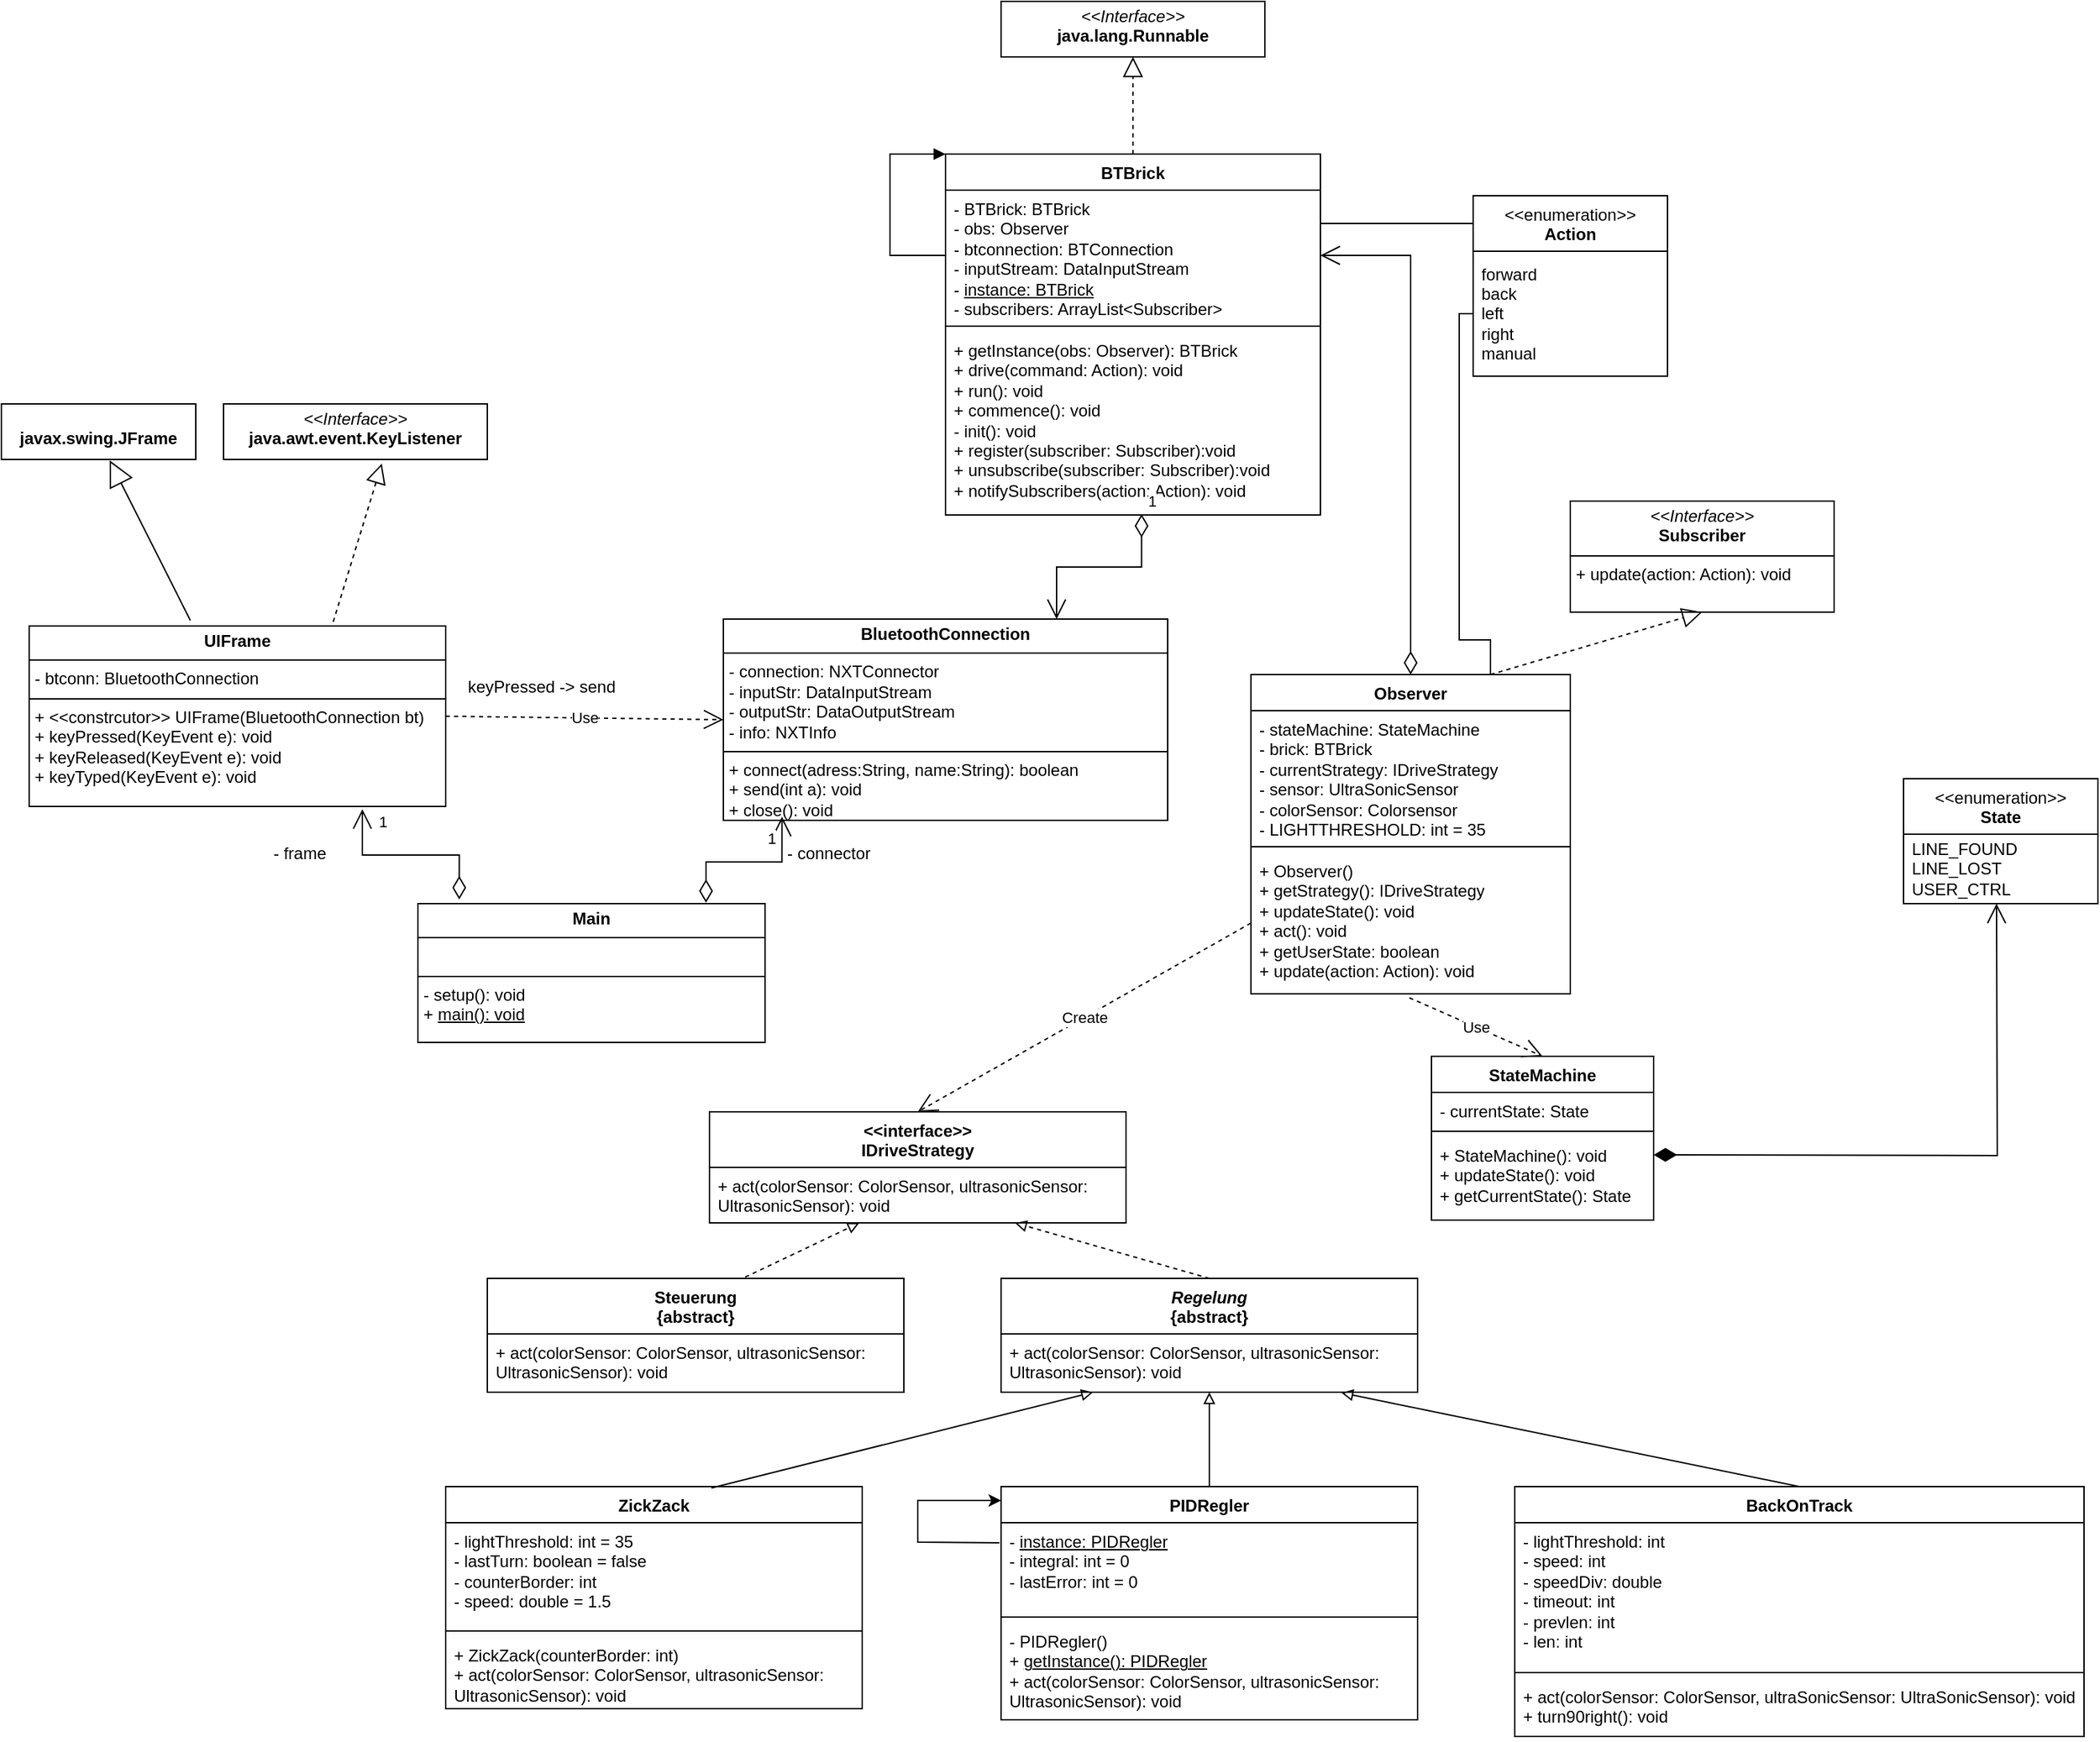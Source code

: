 <mxfile version="24.2.5" type="device">
  <diagram name="Seite-1" id="zfNhT6PyWQpC1gRaRfNo">
    <mxGraphModel dx="2261" dy="3245" grid="1" gridSize="10" guides="1" tooltips="1" connect="1" arrows="1" fold="1" page="1" pageScale="1" pageWidth="827" pageHeight="1169" math="0" shadow="0">
      <root>
        <mxCell id="0" />
        <mxCell id="1" parent="0" />
        <mxCell id="h_EhIec51e4aAT2pveXO-1" value="BTBrick" style="swimlane;fontStyle=1;align=center;verticalAlign=top;childLayout=stackLayout;horizontal=1;startSize=26;horizontalStack=0;resizeParent=1;resizeParentMax=0;resizeLast=0;collapsible=1;marginBottom=0;whiteSpace=wrap;html=1;" parent="1" vertex="1">
          <mxGeometry x="-90" y="-1300" width="270" height="260" as="geometry" />
        </mxCell>
        <mxCell id="h_EhIec51e4aAT2pveXO-2" value="&lt;div&gt;- BTBrick: BTBrick&lt;/div&gt;&lt;div&gt;- obs: Observer&lt;/div&gt;- btconnection: BTConnection&lt;div&gt;- inputStream: DataInputStream&lt;/div&gt;&lt;div&gt;- &lt;u&gt;instance: BTBrick&lt;/u&gt;&lt;/div&gt;&lt;div&gt;- subscribers: ArrayList&amp;lt;Subscriber&amp;gt;&lt;/div&gt;" style="text;strokeColor=none;fillColor=none;align=left;verticalAlign=top;spacingLeft=4;spacingRight=4;overflow=hidden;rotatable=0;points=[[0,0.5],[1,0.5]];portConstraint=eastwest;whiteSpace=wrap;html=1;" parent="h_EhIec51e4aAT2pveXO-1" vertex="1">
          <mxGeometry y="26" width="270" height="94" as="geometry" />
        </mxCell>
        <mxCell id="h_EhIec51e4aAT2pveXO-3" value="" style="line;strokeWidth=1;fillColor=none;align=left;verticalAlign=middle;spacingTop=-1;spacingLeft=3;spacingRight=3;rotatable=0;labelPosition=right;points=[];portConstraint=eastwest;strokeColor=inherit;" parent="h_EhIec51e4aAT2pveXO-1" vertex="1">
          <mxGeometry y="120" width="270" height="8" as="geometry" />
        </mxCell>
        <mxCell id="h_EhIec51e4aAT2pveXO-4" value="+ getInstance(obs: Observer): BTBrick&lt;div&gt;+ drive(command: Action): void&lt;/div&gt;&lt;div&gt;+ run(): void&lt;/div&gt;&lt;div&gt;+ commence(): void&lt;/div&gt;&lt;div&gt;- init(): void&lt;/div&gt;&lt;div&gt;&lt;div&gt;+ register(subscriber: Subscriber):void&lt;/div&gt;&lt;div&gt;+ unsubscribe(subscriber: Subscriber):void&lt;br&gt;&lt;/div&gt;&lt;div&gt;+ notifySubscribers(action: Action): void&lt;/div&gt;&lt;/div&gt;" style="text;strokeColor=none;fillColor=none;align=left;verticalAlign=top;spacingLeft=4;spacingRight=4;overflow=hidden;rotatable=0;points=[[0,0.5],[1,0.5]];portConstraint=eastwest;whiteSpace=wrap;html=1;" parent="h_EhIec51e4aAT2pveXO-1" vertex="1">
          <mxGeometry y="128" width="270" height="132" as="geometry" />
        </mxCell>
        <mxCell id="pmpGC_5b5mAyse95KwQB-4" value="" style="html=1;verticalAlign=bottom;endArrow=block;curved=0;rounded=0;exitX=0;exitY=0.5;exitDx=0;exitDy=0;entryX=0;entryY=0;entryDx=0;entryDy=0;" parent="h_EhIec51e4aAT2pveXO-1" source="h_EhIec51e4aAT2pveXO-2" target="h_EhIec51e4aAT2pveXO-1" edge="1">
          <mxGeometry width="80" relative="1" as="geometry">
            <mxPoint x="-160" y="70" as="sourcePoint" />
            <mxPoint x="-40" y="10" as="targetPoint" />
            <Array as="points">
              <mxPoint x="-40" y="73" />
              <mxPoint x="-40" />
            </Array>
          </mxGeometry>
        </mxCell>
        <mxCell id="yH7RY_whznOaeZ3vlnJT-12" value="" style="rounded=0;orthogonalLoop=1;jettySize=auto;html=1;endArrow=block;endFill=0;" parent="1" source="yH7RY_whznOaeZ3vlnJT-13" target="yH7RY_whznOaeZ3vlnJT-19" edge="1">
          <mxGeometry relative="1" as="geometry" />
        </mxCell>
        <mxCell id="yH7RY_whznOaeZ3vlnJT-13" value="PIDRegler" style="swimlane;fontStyle=1;align=center;verticalAlign=top;childLayout=stackLayout;horizontal=1;startSize=26;horizontalStack=0;resizeParent=1;resizeParentMax=0;resizeLast=0;collapsible=1;marginBottom=0;whiteSpace=wrap;html=1;" parent="1" vertex="1">
          <mxGeometry x="-50" y="-340" width="300" height="168" as="geometry" />
        </mxCell>
        <mxCell id="yH7RY_whznOaeZ3vlnJT-14" value="- &lt;u&gt;instance: PIDRegler&lt;/u&gt;&lt;div&gt;- integral: int = 0&lt;/div&gt;&lt;div&gt;- lastError: int = 0&lt;/div&gt;" style="text;strokeColor=none;fillColor=none;align=left;verticalAlign=top;spacingLeft=4;spacingRight=4;overflow=hidden;rotatable=0;points=[[0,0.5],[1,0.5]];portConstraint=eastwest;whiteSpace=wrap;html=1;" parent="yH7RY_whznOaeZ3vlnJT-13" vertex="1">
          <mxGeometry y="26" width="300" height="64" as="geometry" />
        </mxCell>
        <mxCell id="yH7RY_whznOaeZ3vlnJT-15" value="" style="line;strokeWidth=1;fillColor=none;align=left;verticalAlign=middle;spacingTop=-1;spacingLeft=3;spacingRight=3;rotatable=0;labelPosition=right;points=[];portConstraint=eastwest;strokeColor=inherit;" parent="yH7RY_whznOaeZ3vlnJT-13" vertex="1">
          <mxGeometry y="90" width="300" height="8" as="geometry" />
        </mxCell>
        <mxCell id="yH7RY_whznOaeZ3vlnJT-17" value="" style="endArrow=classic;html=1;rounded=0;exitX=-0.004;exitY=0.227;exitDx=0;exitDy=0;exitPerimeter=0;" parent="yH7RY_whznOaeZ3vlnJT-13" source="yH7RY_whznOaeZ3vlnJT-14" edge="1">
          <mxGeometry width="50" height="50" relative="1" as="geometry">
            <mxPoint x="-10" y="40" as="sourcePoint" />
            <mxPoint y="10" as="targetPoint" />
            <Array as="points">
              <mxPoint x="-60" y="40" />
              <mxPoint x="-60" y="10" />
            </Array>
          </mxGeometry>
        </mxCell>
        <mxCell id="yH7RY_whznOaeZ3vlnJT-16" value="- PIDRegler()&lt;div&gt;+ &lt;u&gt;getInstance(): PIDRegler&lt;/u&gt;&lt;/div&gt;&lt;div&gt;+ act(colorSensor: ColorSensor, ultrasonicSensor: UltrasonicSensor): void&lt;/div&gt;" style="text;strokeColor=none;fillColor=none;align=left;verticalAlign=top;spacingLeft=4;spacingRight=4;overflow=hidden;rotatable=0;points=[[0,0.5],[1,0.5]];portConstraint=eastwest;whiteSpace=wrap;html=1;" parent="yH7RY_whznOaeZ3vlnJT-13" vertex="1">
          <mxGeometry y="98" width="300" height="70" as="geometry" />
        </mxCell>
        <mxCell id="yH7RY_whznOaeZ3vlnJT-18" value="&lt;i&gt;Regelung&lt;/i&gt;&lt;div&gt;{abstract}&lt;/div&gt;" style="swimlane;fontStyle=1;align=center;verticalAlign=top;childLayout=stackLayout;horizontal=1;startSize=40;horizontalStack=0;resizeParent=1;resizeParentMax=0;resizeLast=0;collapsible=1;marginBottom=0;whiteSpace=wrap;html=1;" parent="1" vertex="1">
          <mxGeometry x="-50" y="-490" width="300" height="82" as="geometry" />
        </mxCell>
        <mxCell id="yH7RY_whznOaeZ3vlnJT-19" value="+ act(colorSensor: ColorSensor, ultrasonicSensor: UltrasonicSensor): void" style="text;strokeColor=none;fillColor=none;align=left;verticalAlign=top;spacingLeft=4;spacingRight=4;overflow=hidden;rotatable=0;points=[[0,0.5],[1,0.5]];portConstraint=eastwest;whiteSpace=wrap;html=1;" parent="yH7RY_whznOaeZ3vlnJT-18" vertex="1">
          <mxGeometry y="40" width="300" height="42" as="geometry" />
        </mxCell>
        <mxCell id="yH7RY_whznOaeZ3vlnJT-20" value="&amp;lt;&amp;lt;interface&amp;gt;&amp;gt;&lt;div&gt;IDriveStrategy&lt;/div&gt;" style="swimlane;fontStyle=1;align=center;verticalAlign=top;childLayout=stackLayout;horizontal=1;startSize=40;horizontalStack=0;resizeParent=1;resizeParentMax=0;resizeLast=0;collapsible=1;marginBottom=0;whiteSpace=wrap;html=1;" parent="1" vertex="1">
          <mxGeometry x="-260" y="-610" width="300" height="80" as="geometry" />
        </mxCell>
        <mxCell id="yH7RY_whznOaeZ3vlnJT-21" value="+ act(colorSensor: ColorSensor, ultrasonicSensor: UltrasonicSensor): void" style="text;strokeColor=none;fillColor=none;align=left;verticalAlign=top;spacingLeft=4;spacingRight=4;overflow=hidden;rotatable=0;points=[[0,0.5],[1,0.5]];portConstraint=eastwest;whiteSpace=wrap;html=1;" parent="yH7RY_whznOaeZ3vlnJT-20" vertex="1">
          <mxGeometry y="40" width="300" height="40" as="geometry" />
        </mxCell>
        <mxCell id="yH7RY_whznOaeZ3vlnJT-22" value="Steuerung&lt;div&gt;{abstract}&lt;/div&gt;" style="swimlane;fontStyle=1;align=center;verticalAlign=top;childLayout=stackLayout;horizontal=1;startSize=40;horizontalStack=0;resizeParent=1;resizeParentMax=0;resizeLast=0;collapsible=1;marginBottom=0;whiteSpace=wrap;html=1;" parent="1" vertex="1">
          <mxGeometry x="-420" y="-490" width="300" height="82" as="geometry" />
        </mxCell>
        <mxCell id="yH7RY_whznOaeZ3vlnJT-23" value="+ act(colorSensor: ColorSensor, ultrasonicSensor: UltrasonicSensor): void" style="text;strokeColor=none;fillColor=none;align=left;verticalAlign=top;spacingLeft=4;spacingRight=4;overflow=hidden;rotatable=0;points=[[0,0.5],[1,0.5]];portConstraint=eastwest;whiteSpace=wrap;html=1;" parent="yH7RY_whznOaeZ3vlnJT-22" vertex="1">
          <mxGeometry y="40" width="300" height="42" as="geometry" />
        </mxCell>
        <mxCell id="yH7RY_whznOaeZ3vlnJT-24" value="ZickZack" style="swimlane;fontStyle=1;align=center;verticalAlign=top;childLayout=stackLayout;horizontal=1;startSize=26;horizontalStack=0;resizeParent=1;resizeParentMax=0;resizeLast=0;collapsible=1;marginBottom=0;whiteSpace=wrap;html=1;" parent="1" vertex="1">
          <mxGeometry x="-450" y="-340" width="300" height="160" as="geometry" />
        </mxCell>
        <mxCell id="yH7RY_whznOaeZ3vlnJT-25" value="- lightThreshold: int = 35&lt;div&gt;- lastTurn: boolean = false&lt;/div&gt;&lt;div&gt;- counterBorder: int&lt;/div&gt;&lt;div&gt;- speed: double = 1.5&lt;/div&gt;" style="text;strokeColor=none;fillColor=none;align=left;verticalAlign=top;spacingLeft=4;spacingRight=4;overflow=hidden;rotatable=0;points=[[0,0.5],[1,0.5]];portConstraint=eastwest;whiteSpace=wrap;html=1;" parent="yH7RY_whznOaeZ3vlnJT-24" vertex="1">
          <mxGeometry y="26" width="300" height="74" as="geometry" />
        </mxCell>
        <mxCell id="yH7RY_whznOaeZ3vlnJT-26" value="" style="line;strokeWidth=1;fillColor=none;align=left;verticalAlign=middle;spacingTop=-1;spacingLeft=3;spacingRight=3;rotatable=0;labelPosition=right;points=[];portConstraint=eastwest;strokeColor=inherit;" parent="yH7RY_whznOaeZ3vlnJT-24" vertex="1">
          <mxGeometry y="100" width="300" height="8" as="geometry" />
        </mxCell>
        <mxCell id="yH7RY_whznOaeZ3vlnJT-27" value="+ ZickZack(counterBorder: int)&lt;div&gt;+ act(colorSensor: ColorSensor, ultrasonicSensor: UltrasonicSensor): void&lt;/div&gt;" style="text;strokeColor=none;fillColor=none;align=left;verticalAlign=top;spacingLeft=4;spacingRight=4;overflow=hidden;rotatable=0;points=[[0,0.5],[1,0.5]];portConstraint=eastwest;whiteSpace=wrap;html=1;" parent="yH7RY_whznOaeZ3vlnJT-24" vertex="1">
          <mxGeometry y="108" width="300" height="52" as="geometry" />
        </mxCell>
        <mxCell id="yH7RY_whznOaeZ3vlnJT-28" value="" style="rounded=0;orthogonalLoop=1;jettySize=auto;html=1;endArrow=block;endFill=0;exitX=0.638;exitY=0.006;exitDx=0;exitDy=0;exitPerimeter=0;" parent="1" source="yH7RY_whznOaeZ3vlnJT-24" target="yH7RY_whznOaeZ3vlnJT-19" edge="1">
          <mxGeometry relative="1" as="geometry">
            <mxPoint x="110" y="-330" as="sourcePoint" />
            <mxPoint x="110" y="-398" as="targetPoint" />
          </mxGeometry>
        </mxCell>
        <mxCell id="yH7RY_whznOaeZ3vlnJT-29" value="" style="rounded=0;orthogonalLoop=1;jettySize=auto;html=1;dashed=1;endArrow=block;endFill=0;exitX=0.5;exitY=0;exitDx=0;exitDy=0;" parent="1" source="yH7RY_whznOaeZ3vlnJT-18" target="yH7RY_whznOaeZ3vlnJT-21" edge="1">
          <mxGeometry relative="1" as="geometry">
            <mxPoint x="120" y="-320" as="sourcePoint" />
            <mxPoint x="120" y="-388" as="targetPoint" />
          </mxGeometry>
        </mxCell>
        <mxCell id="yH7RY_whznOaeZ3vlnJT-30" value="" style="rounded=0;orthogonalLoop=1;jettySize=auto;html=1;dashed=1;endArrow=block;endFill=0;exitX=0.619;exitY=-0.011;exitDx=0;exitDy=0;exitPerimeter=0;" parent="1" source="yH7RY_whznOaeZ3vlnJT-22" target="yH7RY_whznOaeZ3vlnJT-21" edge="1">
          <mxGeometry relative="1" as="geometry">
            <mxPoint x="130" y="-310" as="sourcePoint" />
            <mxPoint x="130" y="-378" as="targetPoint" />
          </mxGeometry>
        </mxCell>
        <mxCell id="yH7RY_whznOaeZ3vlnJT-31" value="&lt;p style=&quot;margin:0px;margin-top:4px;text-align:center;&quot;&gt;&lt;b&gt;BluetoothConnection&lt;/b&gt;&lt;/p&gt;&lt;hr size=&quot;1&quot; style=&quot;border-style:solid;&quot;&gt;&lt;p style=&quot;margin:0px;margin-left:4px;&quot;&gt;- connection: NXTConnector&lt;br&gt;- inputStr: DataInputStream&lt;/p&gt;&lt;p style=&quot;margin:0px;margin-left:4px;&quot;&gt;- outputStr: DataOutputStream&lt;/p&gt;&lt;p style=&quot;margin:0px;margin-left:4px;&quot;&gt;- info: NXTInfo&lt;/p&gt;&lt;hr size=&quot;1&quot; style=&quot;border-style:solid;&quot;&gt;&lt;p style=&quot;margin:0px;margin-left:4px;&quot;&gt;+ connect(adress:String,&amp;nbsp;&lt;span style=&quot;background-color: initial;&quot;&gt;name:String&lt;/span&gt;&lt;span style=&quot;background-color: initial;&quot;&gt;): boolean&lt;/span&gt;&lt;/p&gt;&lt;p style=&quot;margin:0px;margin-left:4px;&quot;&gt;+ send(int a): void&lt;/p&gt;&lt;p style=&quot;margin:0px;margin-left:4px;&quot;&gt;+ close(): void&lt;/p&gt;" style="verticalAlign=top;align=left;overflow=fill;html=1;whiteSpace=wrap;" parent="1" vertex="1">
          <mxGeometry x="-250" y="-965" width="320" height="145" as="geometry" />
        </mxCell>
        <mxCell id="yH7RY_whznOaeZ3vlnJT-32" style="edgeStyle=orthogonalEdgeStyle;rounded=0;orthogonalLoop=1;jettySize=auto;html=1;exitX=0.5;exitY=1;exitDx=0;exitDy=0;" parent="1" edge="1">
          <mxGeometry relative="1" as="geometry">
            <mxPoint x="-600" y="-950" as="sourcePoint" />
            <mxPoint x="-600" y="-950" as="targetPoint" />
          </mxGeometry>
        </mxCell>
        <mxCell id="yH7RY_whznOaeZ3vlnJT-33" value="&lt;p style=&quot;margin:0px;margin-top:4px;text-align:center;&quot;&gt;&lt;b&gt;Main&lt;/b&gt;&lt;/p&gt;&lt;hr size=&quot;1&quot; style=&quot;border-style:solid;&quot;&gt;&lt;p style=&quot;margin:0px;margin-left:4px;&quot;&gt;&lt;br&gt;&lt;/p&gt;&lt;hr size=&quot;1&quot; style=&quot;border-style:solid;&quot;&gt;&lt;p style=&quot;margin:0px;margin-left:4px;&quot;&gt;- setup(): void&lt;/p&gt;&lt;p style=&quot;margin:0px;margin-left:4px;&quot;&gt;+&amp;nbsp;&lt;u&gt;main(): void&lt;/u&gt;&lt;/p&gt;" style="verticalAlign=top;align=left;overflow=fill;html=1;whiteSpace=wrap;" parent="1" vertex="1">
          <mxGeometry x="-470" y="-760" width="250" height="100" as="geometry" />
        </mxCell>
        <mxCell id="yH7RY_whznOaeZ3vlnJT-34" value="&lt;p style=&quot;margin:0px;margin-top:4px;text-align:center;&quot;&gt;&lt;b&gt;UIFrame&lt;/b&gt;&lt;/p&gt;&lt;hr size=&quot;1&quot; style=&quot;border-style:solid;&quot;&gt;&lt;p style=&quot;margin:0px;margin-left:4px;&quot;&gt;- btconn: BluetoothConnection&lt;/p&gt;&lt;hr size=&quot;1&quot; style=&quot;border-style:solid;&quot;&gt;&lt;p style=&quot;margin:0px;margin-left:4px;&quot;&gt;+ &amp;lt;&amp;lt;constrcutor&amp;gt;&amp;gt; UIFrame(BluetoothConnection bt)&lt;/p&gt;&lt;p style=&quot;margin:0px;margin-left:4px;&quot;&gt;+ keyPressed(KeyEvent e): void&lt;/p&gt;&lt;p style=&quot;margin:0px;margin-left:4px;&quot;&gt;&lt;span style=&quot;background-color: initial;&quot;&gt;+&amp;nbsp;&lt;/span&gt;&lt;span style=&quot;background-color: initial;&quot;&gt;keyReleased(KeyEvent e): void&lt;/span&gt;&lt;/p&gt;&lt;p style=&quot;margin:0px;margin-left:4px;&quot;&gt;&lt;span style=&quot;background-color: initial;&quot;&gt;+&amp;nbsp;&lt;/span&gt;&lt;span style=&quot;background-color: initial;&quot;&gt;keyTyped(KeyEvent e): void&lt;/span&gt;&lt;/p&gt;" style="verticalAlign=top;align=left;overflow=fill;html=1;whiteSpace=wrap;" parent="1" vertex="1">
          <mxGeometry x="-750" y="-960" width="300" height="130" as="geometry" />
        </mxCell>
        <mxCell id="yH7RY_whznOaeZ3vlnJT-35" value="&lt;p style=&quot;margin:0px;margin-top:4px;text-align:center;&quot;&gt;&lt;br&gt;&lt;b&gt;javax.swing.JFrame&lt;/b&gt;&lt;/p&gt;" style="verticalAlign=top;align=left;overflow=fill;html=1;whiteSpace=wrap;" parent="1" vertex="1">
          <mxGeometry x="-770" y="-1120" width="140" height="40" as="geometry" />
        </mxCell>
        <mxCell id="yH7RY_whznOaeZ3vlnJT-36" value="&lt;p style=&quot;margin:0px;margin-top:4px;text-align:center;&quot;&gt;&lt;i&gt;&amp;lt;&amp;lt;Interface&amp;gt;&amp;gt;&lt;/i&gt;&lt;br&gt;&lt;b&gt;java.awt.event.KeyListener&lt;/b&gt;&lt;/p&gt;&lt;p style=&quot;margin:0px;margin-left:4px;&quot;&gt;&lt;br&gt;&lt;/p&gt;" style="verticalAlign=top;align=left;overflow=fill;html=1;whiteSpace=wrap;" parent="1" vertex="1">
          <mxGeometry x="-610" y="-1120" width="190" height="40" as="geometry" />
        </mxCell>
        <mxCell id="yH7RY_whznOaeZ3vlnJT-37" value="" style="endArrow=block;endSize=16;endFill=0;html=1;rounded=0;entryX=0.557;entryY=1.017;entryDx=0;entryDy=0;entryPerimeter=0;exitX=0.387;exitY=-0.031;exitDx=0;exitDy=0;exitPerimeter=0;" parent="1" source="yH7RY_whznOaeZ3vlnJT-34" target="yH7RY_whznOaeZ3vlnJT-35" edge="1">
          <mxGeometry width="160" relative="1" as="geometry">
            <mxPoint x="-840" y="-1160" as="sourcePoint" />
            <mxPoint x="-680" y="-1160" as="targetPoint" />
          </mxGeometry>
        </mxCell>
        <mxCell id="yH7RY_whznOaeZ3vlnJT-38" value="Use" style="endArrow=open;endSize=12;dashed=1;html=1;rounded=0;exitX=1;exitY=0.5;exitDx=0;exitDy=0;entryX=0;entryY=0.5;entryDx=0;entryDy=0;" parent="1" source="yH7RY_whznOaeZ3vlnJT-34" target="yH7RY_whznOaeZ3vlnJT-31" edge="1">
          <mxGeometry width="160" relative="1" as="geometry">
            <mxPoint x="-250.0" y="-896.5" as="sourcePoint" />
            <mxPoint x="-290" y="-850" as="targetPoint" />
          </mxGeometry>
        </mxCell>
        <mxCell id="yH7RY_whznOaeZ3vlnJT-39" value="- frame" style="text;strokeColor=none;fillColor=none;align=left;verticalAlign=top;spacingLeft=4;spacingRight=4;overflow=hidden;rotatable=0;points=[[0,0.5],[1,0.5]];portConstraint=eastwest;whiteSpace=wrap;html=1;" parent="1" vertex="1">
          <mxGeometry x="-580" y="-810" width="100" height="26" as="geometry" />
        </mxCell>
        <mxCell id="yH7RY_whznOaeZ3vlnJT-40" value="- connector" style="text;strokeColor=none;fillColor=none;align=left;verticalAlign=top;spacingLeft=4;spacingRight=4;overflow=hidden;rotatable=0;points=[[0,0.5],[1,0.5]];portConstraint=eastwest;whiteSpace=wrap;html=1;" parent="1" vertex="1">
          <mxGeometry x="-210" y="-810" width="100" height="26" as="geometry" />
        </mxCell>
        <mxCell id="yH7RY_whznOaeZ3vlnJT-41" value="" style="endArrow=block;dashed=1;endFill=0;endSize=12;html=1;rounded=0;exitX=0.73;exitY=-0.023;exitDx=0;exitDy=0;exitPerimeter=0;entryX=0.6;entryY=1.075;entryDx=0;entryDy=0;entryPerimeter=0;" parent="1" source="yH7RY_whznOaeZ3vlnJT-34" target="yH7RY_whznOaeZ3vlnJT-36" edge="1">
          <mxGeometry width="160" relative="1" as="geometry">
            <mxPoint x="-530" y="-1010" as="sourcePoint" />
            <mxPoint x="-370" y="-1010" as="targetPoint" />
          </mxGeometry>
        </mxCell>
        <mxCell id="yH7RY_whznOaeZ3vlnJT-42" value="1" style="endArrow=open;html=1;endSize=12;startArrow=diamondThin;startSize=14;startFill=0;edgeStyle=orthogonalEdgeStyle;align=left;verticalAlign=bottom;rounded=0;exitX=0.83;exitY=-0.006;exitDx=0;exitDy=0;exitPerimeter=0;entryX=0.132;entryY=0.982;entryDx=0;entryDy=0;entryPerimeter=0;" parent="1" source="yH7RY_whznOaeZ3vlnJT-33" target="yH7RY_whznOaeZ3vlnJT-31" edge="1">
          <mxGeometry x="0.222" y="8" relative="1" as="geometry">
            <mxPoint x="-430" y="-830" as="sourcePoint" />
            <mxPoint x="-270" y="-830" as="targetPoint" />
            <mxPoint as="offset" />
          </mxGeometry>
        </mxCell>
        <mxCell id="yH7RY_whznOaeZ3vlnJT-43" value="1" style="endArrow=open;html=1;endSize=12;startArrow=diamondThin;startSize=14;startFill=0;edgeStyle=orthogonalEdgeStyle;align=left;verticalAlign=bottom;rounded=0;exitX=0.119;exitY=-0.03;exitDx=0;exitDy=0;exitPerimeter=0;entryX=0.8;entryY=1.015;entryDx=0;entryDy=0;entryPerimeter=0;" parent="1" source="yH7RY_whznOaeZ3vlnJT-33" target="yH7RY_whznOaeZ3vlnJT-34" edge="1">
          <mxGeometry x="0.73" y="-10" relative="1" as="geometry">
            <mxPoint x="-410" y="-830" as="sourcePoint" />
            <mxPoint x="-250" y="-830" as="targetPoint" />
            <mxPoint as="offset" />
          </mxGeometry>
        </mxCell>
        <mxCell id="yH7RY_whznOaeZ3vlnJT-44" value="keyPressed -&amp;gt; send" style="text;strokeColor=none;fillColor=none;align=left;verticalAlign=top;spacingLeft=4;spacingRight=4;overflow=hidden;rotatable=0;points=[[0,0.5],[1,0.5]];portConstraint=eastwest;whiteSpace=wrap;html=1;" parent="1" vertex="1">
          <mxGeometry x="-440" y="-930" width="140" height="26" as="geometry" />
        </mxCell>
        <mxCell id="yH7RY_whznOaeZ3vlnJT-45" value="Observer" style="swimlane;fontStyle=1;align=center;verticalAlign=top;childLayout=stackLayout;horizontal=1;startSize=26;horizontalStack=0;resizeParent=1;resizeParentMax=0;resizeLast=0;collapsible=1;marginBottom=0;whiteSpace=wrap;html=1;" parent="1" vertex="1">
          <mxGeometry x="130" y="-925" width="230" height="230" as="geometry" />
        </mxCell>
        <mxCell id="yH7RY_whznOaeZ3vlnJT-46" value="- stateMachine: StateMachine&lt;div&gt;- brick: BTBrick&lt;br&gt;&lt;div&gt;- currentStrategy: IDriveStrategy&lt;/div&gt;&lt;div&gt;- sensor: UltraSonicSensor&lt;/div&gt;&lt;div&gt;- colorSensor: Colorsensor&lt;/div&gt;&lt;div&gt;- LIGHTTHRESHOLD: int = 35&lt;/div&gt;&lt;/div&gt;" style="text;strokeColor=none;fillColor=none;align=left;verticalAlign=top;spacingLeft=4;spacingRight=4;overflow=hidden;rotatable=0;points=[[0,0.5],[1,0.5]];portConstraint=eastwest;whiteSpace=wrap;html=1;" parent="yH7RY_whznOaeZ3vlnJT-45" vertex="1">
          <mxGeometry y="26" width="230" height="94" as="geometry" />
        </mxCell>
        <mxCell id="yH7RY_whznOaeZ3vlnJT-47" value="" style="line;strokeWidth=1;fillColor=none;align=left;verticalAlign=middle;spacingTop=-1;spacingLeft=3;spacingRight=3;rotatable=0;labelPosition=right;points=[];portConstraint=eastwest;strokeColor=inherit;" parent="yH7RY_whznOaeZ3vlnJT-45" vertex="1">
          <mxGeometry y="120" width="230" height="8" as="geometry" />
        </mxCell>
        <mxCell id="yH7RY_whznOaeZ3vlnJT-48" value="+ Observer()&lt;div&gt;+ getStrategy(): IDriveStrategy&lt;/div&gt;&lt;div&gt;+ updateState(): void&lt;/div&gt;&lt;div&gt;+ act(): void&lt;/div&gt;&lt;div&gt;+ getUserState: boolean&lt;/div&gt;&lt;div&gt;+ update(action: Action): void&lt;/div&gt;" style="text;strokeColor=none;fillColor=none;align=left;verticalAlign=top;spacingLeft=4;spacingRight=4;overflow=hidden;rotatable=0;points=[[0,0.5],[1,0.5]];portConstraint=eastwest;whiteSpace=wrap;html=1;" parent="yH7RY_whznOaeZ3vlnJT-45" vertex="1">
          <mxGeometry y="128" width="230" height="102" as="geometry" />
        </mxCell>
        <mxCell id="yH7RY_whznOaeZ3vlnJT-49" value="StateMachine" style="swimlane;fontStyle=1;align=center;verticalAlign=top;childLayout=stackLayout;horizontal=1;startSize=26;horizontalStack=0;resizeParent=1;resizeParentMax=0;resizeLast=0;collapsible=1;marginBottom=0;whiteSpace=wrap;html=1;" parent="1" vertex="1">
          <mxGeometry x="260" y="-650" width="160" height="118" as="geometry" />
        </mxCell>
        <mxCell id="yH7RY_whznOaeZ3vlnJT-50" value="- currentState: State" style="text;strokeColor=none;fillColor=none;align=left;verticalAlign=top;spacingLeft=4;spacingRight=4;overflow=hidden;rotatable=0;points=[[0,0.5],[1,0.5]];portConstraint=eastwest;whiteSpace=wrap;html=1;" parent="yH7RY_whznOaeZ3vlnJT-49" vertex="1">
          <mxGeometry y="26" width="160" height="24" as="geometry" />
        </mxCell>
        <mxCell id="yH7RY_whznOaeZ3vlnJT-51" value="" style="line;strokeWidth=1;fillColor=none;align=left;verticalAlign=middle;spacingTop=-1;spacingLeft=3;spacingRight=3;rotatable=0;labelPosition=right;points=[];portConstraint=eastwest;strokeColor=inherit;" parent="yH7RY_whznOaeZ3vlnJT-49" vertex="1">
          <mxGeometry y="50" width="160" height="8" as="geometry" />
        </mxCell>
        <mxCell id="yH7RY_whznOaeZ3vlnJT-52" value="+ StateMachine(): void&lt;div&gt;+ updateState(): void&lt;/div&gt;&lt;div&gt;+ getCurrentState(): State&lt;/div&gt;" style="text;strokeColor=none;fillColor=none;align=left;verticalAlign=top;spacingLeft=4;spacingRight=4;overflow=hidden;rotatable=0;points=[[0,0.5],[1,0.5]];portConstraint=eastwest;whiteSpace=wrap;html=1;" parent="yH7RY_whznOaeZ3vlnJT-49" vertex="1">
          <mxGeometry y="58" width="160" height="60" as="geometry" />
        </mxCell>
        <mxCell id="yH7RY_whznOaeZ3vlnJT-53" value="&amp;lt;&amp;lt;enumeration&amp;gt;&amp;gt;&lt;br&gt;&lt;b&gt;State&lt;/b&gt;" style="swimlane;fontStyle=0;align=center;verticalAlign=top;childLayout=stackLayout;horizontal=1;startSize=40;horizontalStack=0;resizeParent=1;resizeParentMax=0;resizeLast=0;collapsible=0;marginBottom=0;html=1;whiteSpace=wrap;" parent="1" vertex="1">
          <mxGeometry x="600" y="-850" width="140" height="90" as="geometry" />
        </mxCell>
        <mxCell id="yH7RY_whznOaeZ3vlnJT-54" value="LINE_FOUND&lt;div&gt;LINE_LOST&lt;/div&gt;&lt;div&gt;USER_CTRL&lt;/div&gt;" style="text;html=1;strokeColor=none;fillColor=none;align=left;verticalAlign=middle;spacingLeft=4;spacingRight=4;overflow=hidden;rotatable=0;points=[[0,0.5],[1,0.5]];portConstraint=eastwest;whiteSpace=wrap;" parent="yH7RY_whznOaeZ3vlnJT-53" vertex="1">
          <mxGeometry y="40" width="140" height="50" as="geometry" />
        </mxCell>
        <mxCell id="yH7RY_whznOaeZ3vlnJT-56" value="" style="endArrow=open;html=1;endSize=12;startArrow=diamondThin;startSize=14;startFill=1;edgeStyle=orthogonalEdgeStyle;align=left;verticalAlign=bottom;rounded=0;exitX=1.025;exitY=0.175;exitDx=0;exitDy=0;exitPerimeter=0;entryX=0.507;entryY=1.06;entryDx=0;entryDy=0;entryPerimeter=0;" parent="1" edge="1">
          <mxGeometry x="-1" y="3" relative="1" as="geometry">
            <mxPoint x="420" y="-579" as="sourcePoint" />
            <mxPoint x="666.98" y="-760" as="targetPoint" />
          </mxGeometry>
        </mxCell>
        <mxCell id="yH7RY_whznOaeZ3vlnJT-59" value="Create" style="endArrow=open;endSize=12;dashed=1;html=1;rounded=0;exitX=0;exitY=0.5;exitDx=0;exitDy=0;entryX=0.5;entryY=0;entryDx=0;entryDy=0;" parent="1" source="yH7RY_whznOaeZ3vlnJT-48" target="yH7RY_whznOaeZ3vlnJT-20" edge="1">
          <mxGeometry width="160" relative="1" as="geometry">
            <mxPoint x="-105" y="-800" as="sourcePoint" />
            <mxPoint x="-10" y="-654" as="targetPoint" />
          </mxGeometry>
        </mxCell>
        <mxCell id="yH7RY_whznOaeZ3vlnJT-60" value="Use" style="endArrow=open;endSize=12;dashed=1;html=1;rounded=0;exitX=0.496;exitY=1.028;exitDx=0;exitDy=0;entryX=0.5;entryY=0;entryDx=0;entryDy=0;exitPerimeter=0;" parent="1" source="yH7RY_whznOaeZ3vlnJT-48" target="yH7RY_whznOaeZ3vlnJT-49" edge="1">
          <mxGeometry width="160" relative="1" as="geometry">
            <mxPoint x="140" y="-800" as="sourcePoint" />
            <mxPoint x="-100" y="-600" as="targetPoint" />
          </mxGeometry>
        </mxCell>
        <mxCell id="yH7RY_whznOaeZ3vlnJT-70" value="" style="endArrow=open;html=1;endSize=12;startArrow=diamondThin;startSize=14;startFill=0;edgeStyle=orthogonalEdgeStyle;align=left;verticalAlign=bottom;rounded=0;exitX=0.5;exitY=0;exitDx=0;exitDy=0;entryX=1;entryY=0.5;entryDx=0;entryDy=0;" parent="1" source="yH7RY_whznOaeZ3vlnJT-45" target="h_EhIec51e4aAT2pveXO-2" edge="1">
          <mxGeometry x="-1" y="3" relative="1" as="geometry">
            <mxPoint x="-120" y="-1070" as="sourcePoint" />
            <mxPoint x="50" y="-1220" as="targetPoint" />
          </mxGeometry>
        </mxCell>
        <mxCell id="yH7RY_whznOaeZ3vlnJT-71" value="BackOnTrack" style="swimlane;fontStyle=1;align=center;verticalAlign=top;childLayout=stackLayout;horizontal=1;startSize=26;horizontalStack=0;resizeParent=1;resizeParentMax=0;resizeLast=0;collapsible=1;marginBottom=0;whiteSpace=wrap;html=1;" parent="1" vertex="1">
          <mxGeometry x="320" y="-340" width="410" height="180" as="geometry" />
        </mxCell>
        <mxCell id="yH7RY_whznOaeZ3vlnJT-72" value="- lightThreshold: int&lt;div&gt;- speed: int&lt;/div&gt;&lt;div&gt;- speedDiv: double&lt;/div&gt;&lt;div&gt;- timeout: int&lt;/div&gt;&lt;div&gt;- prevlen: int&lt;/div&gt;&lt;div&gt;- len: int&lt;/div&gt;" style="text;strokeColor=none;fillColor=none;align=left;verticalAlign=top;spacingLeft=4;spacingRight=4;overflow=hidden;rotatable=0;points=[[0,0.5],[1,0.5]];portConstraint=eastwest;whiteSpace=wrap;html=1;" parent="yH7RY_whznOaeZ3vlnJT-71" vertex="1">
          <mxGeometry y="26" width="410" height="104" as="geometry" />
        </mxCell>
        <mxCell id="yH7RY_whznOaeZ3vlnJT-73" value="" style="line;strokeWidth=1;fillColor=none;align=left;verticalAlign=middle;spacingTop=-1;spacingLeft=3;spacingRight=3;rotatable=0;labelPosition=right;points=[];portConstraint=eastwest;strokeColor=inherit;" parent="yH7RY_whznOaeZ3vlnJT-71" vertex="1">
          <mxGeometry y="130" width="410" height="8" as="geometry" />
        </mxCell>
        <mxCell id="yH7RY_whznOaeZ3vlnJT-74" value="+ act(colorSensor: ColorSensor, ultraSonicSensor: UltraSonicSensor): void&lt;div&gt;+ turn90right(): void&lt;/div&gt;" style="text;strokeColor=none;fillColor=none;align=left;verticalAlign=top;spacingLeft=4;spacingRight=4;overflow=hidden;rotatable=0;points=[[0,0.5],[1,0.5]];portConstraint=eastwest;whiteSpace=wrap;html=1;" parent="yH7RY_whznOaeZ3vlnJT-71" vertex="1">
          <mxGeometry y="138" width="410" height="42" as="geometry" />
        </mxCell>
        <mxCell id="yH7RY_whznOaeZ3vlnJT-75" value="" style="rounded=0;orthogonalLoop=1;jettySize=auto;html=1;endArrow=block;endFill=0;exitX=0.5;exitY=0;exitDx=0;exitDy=0;entryX=0.817;entryY=1.01;entryDx=0;entryDy=0;entryPerimeter=0;" parent="1" source="yH7RY_whznOaeZ3vlnJT-71" target="yH7RY_whznOaeZ3vlnJT-19" edge="1">
          <mxGeometry relative="1" as="geometry">
            <mxPoint x="110" y="-330" as="sourcePoint" />
            <mxPoint x="110" y="-398" as="targetPoint" />
          </mxGeometry>
        </mxCell>
        <mxCell id="yH7RY_whznOaeZ3vlnJT-78" value="1" style="endArrow=open;html=1;endSize=12;startArrow=diamondThin;startSize=14;startFill=0;edgeStyle=orthogonalEdgeStyle;align=left;verticalAlign=bottom;rounded=0;exitX=0.523;exitY=0.995;exitDx=0;exitDy=0;entryX=0.75;entryY=0;entryDx=0;entryDy=0;exitPerimeter=0;" parent="1" source="h_EhIec51e4aAT2pveXO-4" target="yH7RY_whznOaeZ3vlnJT-31" edge="1">
          <mxGeometry x="-1" y="3" relative="1" as="geometry">
            <mxPoint x="-90" y="-990" as="sourcePoint" />
            <mxPoint x="70" y="-990" as="targetPoint" />
          </mxGeometry>
        </mxCell>
        <mxCell id="yH7RY_whznOaeZ3vlnJT-79" value="&amp;lt;&amp;lt;enumeration&amp;gt;&amp;gt;&lt;br&gt;&lt;b&gt;Action&lt;/b&gt;" style="swimlane;fontStyle=0;align=center;verticalAlign=top;childLayout=stackLayout;horizontal=1;startSize=40;horizontalStack=0;resizeParent=1;resizeParentMax=0;resizeLast=0;collapsible=0;marginBottom=0;html=1;whiteSpace=wrap;" parent="1" vertex="1">
          <mxGeometry x="290" y="-1270" width="140" height="130" as="geometry" />
        </mxCell>
        <mxCell id="yH7RY_whznOaeZ3vlnJT-80" value="forward&lt;div&gt;back&lt;/div&gt;&lt;div&gt;left&lt;/div&gt;&lt;div&gt;right&lt;/div&gt;&lt;div&gt;manual&lt;/div&gt;" style="text;html=1;strokeColor=none;fillColor=none;align=left;verticalAlign=middle;spacingLeft=4;spacingRight=4;overflow=hidden;rotatable=0;points=[[0,0.5],[1,0.5]];portConstraint=eastwest;whiteSpace=wrap;" parent="yH7RY_whznOaeZ3vlnJT-79" vertex="1">
          <mxGeometry y="40" width="140" height="90" as="geometry" />
        </mxCell>
        <mxCell id="yH7RY_whznOaeZ3vlnJT-82" value="&lt;p style=&quot;margin:0px;margin-top:4px;text-align:center;&quot;&gt;&lt;i&gt;&amp;lt;&amp;lt;Interface&amp;gt;&amp;gt;&lt;/i&gt;&lt;br&gt;&lt;b&gt;java.lang.Runnable&lt;/b&gt;&lt;/p&gt;" style="verticalAlign=top;align=left;overflow=fill;html=1;whiteSpace=wrap;" parent="1" vertex="1">
          <mxGeometry x="-50" y="-1410" width="190" height="40" as="geometry" />
        </mxCell>
        <mxCell id="yH7RY_whznOaeZ3vlnJT-83" value="" style="endArrow=block;dashed=1;endFill=0;endSize=12;html=1;rounded=0;exitX=0.5;exitY=0;exitDx=0;exitDy=0;entryX=0.5;entryY=1;entryDx=0;entryDy=0;" parent="1" source="h_EhIec51e4aAT2pveXO-1" target="yH7RY_whznOaeZ3vlnJT-82" edge="1">
          <mxGeometry width="160" relative="1" as="geometry">
            <mxPoint x="-521" y="-953" as="sourcePoint" />
            <mxPoint x="-486" y="-1067" as="targetPoint" />
          </mxGeometry>
        </mxCell>
        <mxCell id="yH7RY_whznOaeZ3vlnJT-88" value="&lt;p style=&quot;margin:0px;margin-top:4px;text-align:center;&quot;&gt;&lt;i&gt;&amp;lt;&amp;lt;Interface&amp;gt;&amp;gt;&lt;/i&gt;&lt;br&gt;&lt;b&gt;Subscriber&lt;/b&gt;&lt;/p&gt;&lt;hr size=&quot;1&quot; style=&quot;border-style:solid;&quot;&gt;&lt;p style=&quot;margin:0px;margin-left:4px;&quot;&gt;+ update(action: Action): void&lt;br&gt;&lt;/p&gt;" style="verticalAlign=top;align=left;overflow=fill;html=1;whiteSpace=wrap;" parent="1" vertex="1">
          <mxGeometry x="360" y="-1050" width="190" height="80" as="geometry" />
        </mxCell>
        <mxCell id="yH7RY_whznOaeZ3vlnJT-89" value="" style="endArrow=block;dashed=1;endFill=0;endSize=12;html=1;rounded=0;exitX=0.75;exitY=0;exitDx=0;exitDy=0;entryX=0.5;entryY=1;entryDx=0;entryDy=0;" parent="1" source="yH7RY_whznOaeZ3vlnJT-45" target="yH7RY_whznOaeZ3vlnJT-88" edge="1">
          <mxGeometry width="160" relative="1" as="geometry">
            <mxPoint x="-521" y="-953" as="sourcePoint" />
            <mxPoint x="-486" y="-1067" as="targetPoint" />
          </mxGeometry>
        </mxCell>
        <mxCell id="pmpGC_5b5mAyse95KwQB-5" value="" style="endArrow=none;html=1;edgeStyle=orthogonalEdgeStyle;rounded=0;exitX=1;exitY=0;exitDx=0;exitDy=0;entryX=0;entryY=0;entryDx=0;entryDy=0;" parent="1" source="h_EhIec51e4aAT2pveXO-1" target="yH7RY_whznOaeZ3vlnJT-79" edge="1">
          <mxGeometry relative="1" as="geometry">
            <mxPoint x="150" y="-910" as="sourcePoint" />
            <mxPoint x="310" y="-910" as="targetPoint" />
            <Array as="points">
              <mxPoint x="180" y="-1250" />
              <mxPoint x="290" y="-1250" />
            </Array>
          </mxGeometry>
        </mxCell>
        <mxCell id="pmpGC_5b5mAyse95KwQB-9" value="" style="endArrow=none;html=1;edgeStyle=orthogonalEdgeStyle;rounded=0;exitX=0.75;exitY=0;exitDx=0;exitDy=0;entryX=0;entryY=0.5;entryDx=0;entryDy=0;" parent="1" source="yH7RY_whznOaeZ3vlnJT-45" target="yH7RY_whznOaeZ3vlnJT-80" edge="1">
          <mxGeometry relative="1" as="geometry">
            <mxPoint x="270" y="-1070" as="sourcePoint" />
            <mxPoint x="430" y="-1070" as="targetPoint" />
            <Array as="points">
              <mxPoint x="302" y="-950" />
              <mxPoint x="280" y="-950" />
              <mxPoint x="280" y="-1185" />
            </Array>
          </mxGeometry>
        </mxCell>
      </root>
    </mxGraphModel>
  </diagram>
</mxfile>

